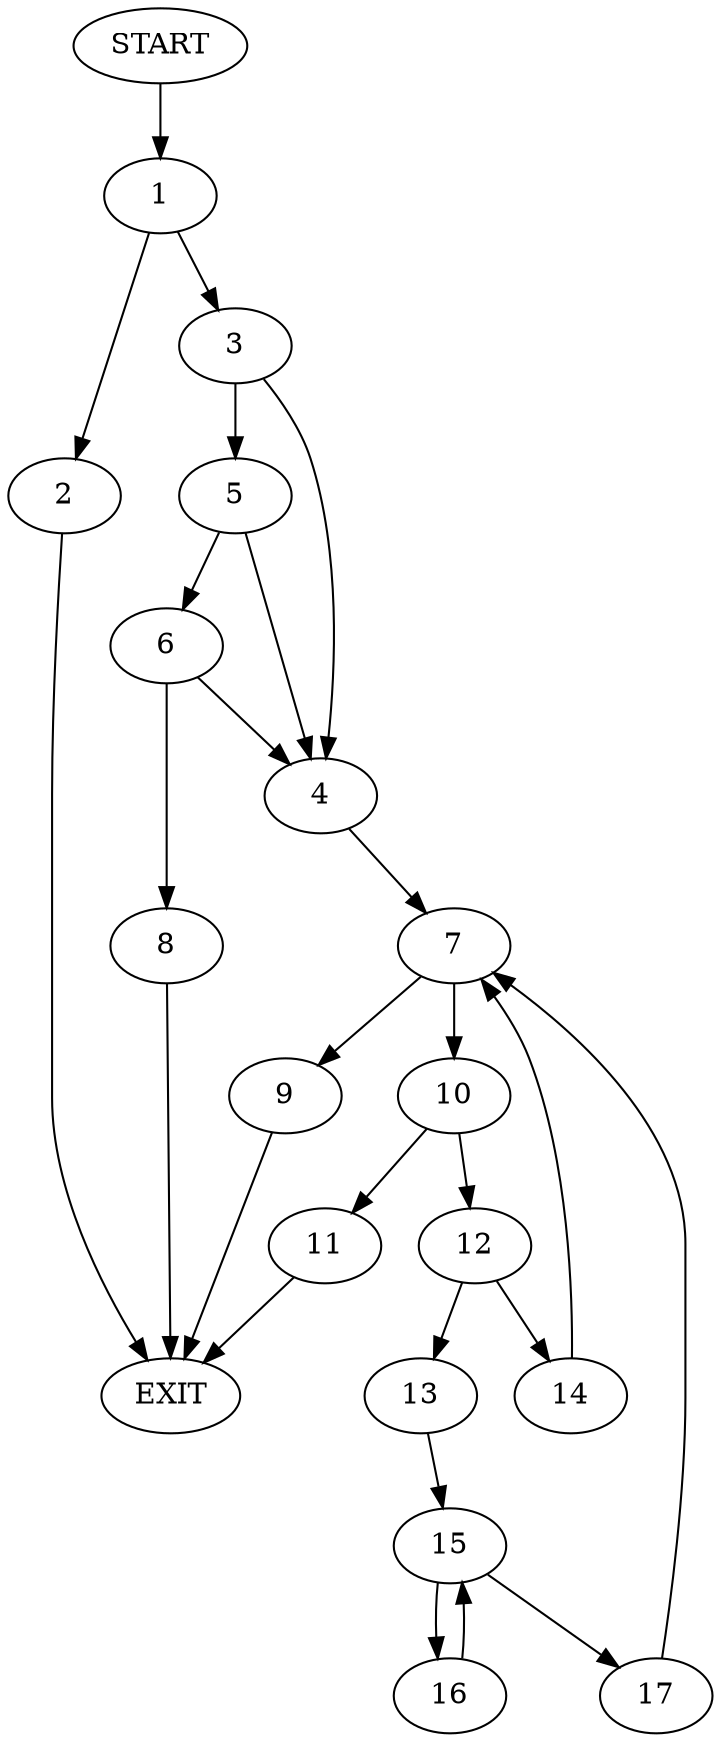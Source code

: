 digraph {
0 [label="START"]
18 [label="EXIT"]
0 -> 1
1 -> 2
1 -> 3
2 -> 18
3 -> 4
3 -> 5
5 -> 4
5 -> 6
4 -> 7
6 -> 4
6 -> 8
8 -> 18
7 -> 9
7 -> 10
10 -> 11
10 -> 12
9 -> 18
12 -> 13
12 -> 14
11 -> 18
14 -> 7
13 -> 15
15 -> 16
15 -> 17
17 -> 7
16 -> 15
}
